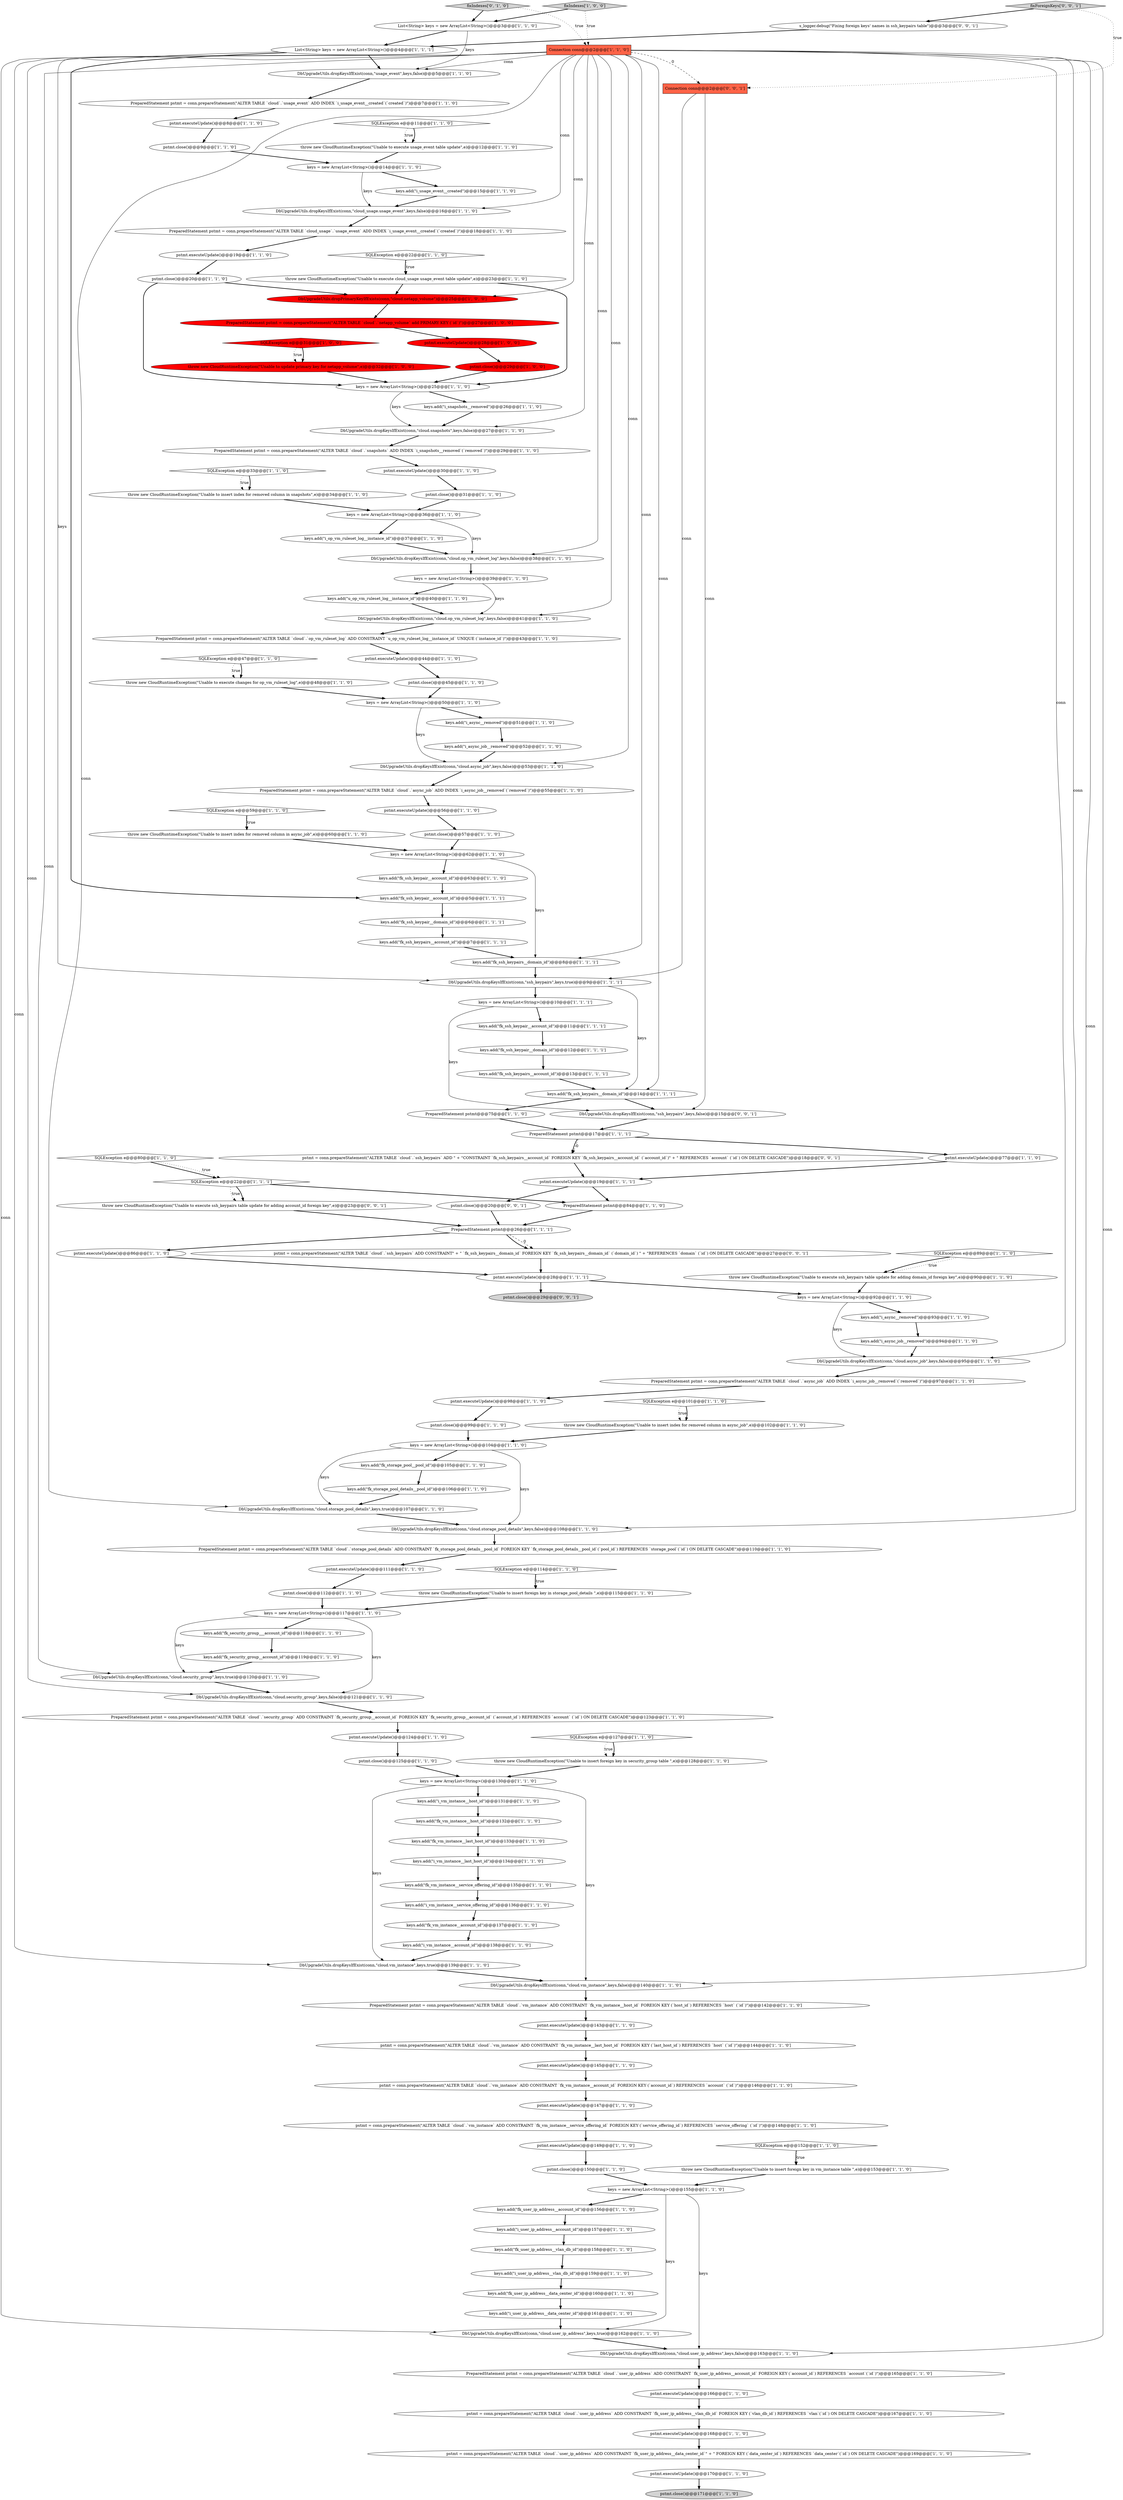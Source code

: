 digraph {
85 [style = filled, label = "pstmt.executeUpdate()@@@56@@@['1', '1', '0']", fillcolor = white, shape = ellipse image = "AAA0AAABBB1BBB"];
4 [style = filled, label = "pstmt.executeUpdate()@@@143@@@['1', '1', '0']", fillcolor = white, shape = ellipse image = "AAA0AAABBB1BBB"];
100 [style = filled, label = "DbUpgradeUtils.dropKeysIfExist(conn,\"cloud.async_job\",keys,false)@@@95@@@['1', '1', '0']", fillcolor = white, shape = ellipse image = "AAA0AAABBB1BBB"];
87 [style = filled, label = "keys.add(\"fk_ssh_keypair__account_id\")@@@5@@@['1', '1', '1']", fillcolor = white, shape = ellipse image = "AAA0AAABBB1BBB"];
113 [style = filled, label = "pstmt = conn.prepareStatement(\"ALTER TABLE `cloud`.`vm_instance` ADD CONSTRAINT `fk_vm_instance__account_id` FOREIGN KEY (`account_id`) REFERENCES `account` (`id`)\")@@@146@@@['1', '1', '0']", fillcolor = white, shape = ellipse image = "AAA0AAABBB1BBB"];
5 [style = filled, label = "pstmt.executeUpdate()@@@149@@@['1', '1', '0']", fillcolor = white, shape = ellipse image = "AAA0AAABBB1BBB"];
18 [style = filled, label = "keys = new ArrayList<String>()@@@14@@@['1', '1', '0']", fillcolor = white, shape = ellipse image = "AAA0AAABBB1BBB"];
34 [style = filled, label = "keys.add(\"fk_vm_instance__last_host_id\")@@@133@@@['1', '1', '0']", fillcolor = white, shape = ellipse image = "AAA0AAABBB1BBB"];
84 [style = filled, label = "keys.add(\"fk_ssh_keypairs__domain_id\")@@@8@@@['1', '1', '1']", fillcolor = white, shape = ellipse image = "AAA0AAABBB1BBB"];
70 [style = filled, label = "pstmt.executeUpdate()@@@19@@@['1', '1', '1']", fillcolor = white, shape = ellipse image = "AAA0AAABBB1BBB"];
132 [style = filled, label = "pstmt = conn.prepareStatement(\"ALTER TABLE `cloud`.`vm_instance` ADD CONSTRAINT `fk_vm_instance__last_host_id` FOREIGN KEY (`last_host_id`) REFERENCES `host` (`id`)\")@@@144@@@['1', '1', '0']", fillcolor = white, shape = ellipse image = "AAA0AAABBB1BBB"];
91 [style = filled, label = "pstmt.executeUpdate()@@@124@@@['1', '1', '0']", fillcolor = white, shape = ellipse image = "AAA0AAABBB1BBB"];
3 [style = filled, label = "pstmt.executeUpdate()@@@168@@@['1', '1', '0']", fillcolor = white, shape = ellipse image = "AAA0AAABBB1BBB"];
8 [style = filled, label = "throw new CloudRuntimeException(\"Unable to insert index for removed column in snapshots\",e)@@@34@@@['1', '1', '0']", fillcolor = white, shape = ellipse image = "AAA0AAABBB1BBB"];
75 [style = filled, label = "pstmt.close()@@@99@@@['1', '1', '0']", fillcolor = white, shape = ellipse image = "AAA0AAABBB1BBB"];
38 [style = filled, label = "keys.add(\"fk_ssh_keypairs__domain_id\")@@@14@@@['1', '1', '1']", fillcolor = white, shape = ellipse image = "AAA0AAABBB1BBB"];
53 [style = filled, label = "DbUpgradeUtils.dropKeysIfExist(conn,\"cloud.user_ip_address\",keys,true)@@@162@@@['1', '1', '0']", fillcolor = white, shape = ellipse image = "AAA0AAABBB1BBB"];
0 [style = filled, label = "throw new CloudRuntimeException(\"Unable to insert index for removed column in async_job\",e)@@@102@@@['1', '1', '0']", fillcolor = white, shape = ellipse image = "AAA0AAABBB1BBB"];
143 [style = filled, label = "fixIndexes['0', '1', '0']", fillcolor = lightgray, shape = diamond image = "AAA0AAABBB2BBB"];
35 [style = filled, label = "keys.add(\"i_vm_instance__service_offering_id\")@@@136@@@['1', '1', '0']", fillcolor = white, shape = ellipse image = "AAA0AAABBB1BBB"];
89 [style = filled, label = "Connection conn@@@2@@@['1', '1', '0']", fillcolor = tomato, shape = box image = "AAA0AAABBB1BBB"];
140 [style = filled, label = "pstmt.executeUpdate()@@@30@@@['1', '1', '0']", fillcolor = white, shape = ellipse image = "AAA0AAABBB1BBB"];
1 [style = filled, label = "throw new CloudRuntimeException(\"Unable to execute changes for op_vm_ruleset_log\",e)@@@48@@@['1', '1', '0']", fillcolor = white, shape = ellipse image = "AAA0AAABBB1BBB"];
80 [style = filled, label = "keys.add(\"i_vm_instance__last_host_id\")@@@134@@@['1', '1', '0']", fillcolor = white, shape = ellipse image = "AAA0AAABBB1BBB"];
88 [style = filled, label = "keys.add(\"fk_security_group__account_id\")@@@119@@@['1', '1', '0']", fillcolor = white, shape = ellipse image = "AAA0AAABBB1BBB"];
60 [style = filled, label = "PreparedStatement pstmt@@@75@@@['1', '1', '0']", fillcolor = white, shape = ellipse image = "AAA0AAABBB1BBB"];
66 [style = filled, label = "SQLException e@@@11@@@['1', '1', '0']", fillcolor = white, shape = diamond image = "AAA0AAABBB1BBB"];
68 [style = filled, label = "keys = new ArrayList<String>()@@@155@@@['1', '1', '0']", fillcolor = white, shape = ellipse image = "AAA0AAABBB1BBB"];
10 [style = filled, label = "PreparedStatement pstmt = conn.prepareStatement(\"ALTER TABLE `cloud`.`storage_pool_details` ADD CONSTRAINT `fk_storage_pool_details__pool_id` FOREIGN KEY `fk_storage_pool_details__pool_id`(`pool_id`) REFERENCES `storage_pool`(`id`) ON DELETE CASCADE\")@@@110@@@['1', '1', '0']", fillcolor = white, shape = ellipse image = "AAA0AAABBB1BBB"];
29 [style = filled, label = "DbUpgradeUtils.dropKeysIfExist(conn,\"usage_event\",keys,false)@@@5@@@['1', '1', '0']", fillcolor = white, shape = ellipse image = "AAA0AAABBB1BBB"];
39 [style = filled, label = "keys.add(\"i_user_ip_address__data_center_id\")@@@161@@@['1', '1', '0']", fillcolor = white, shape = ellipse image = "AAA0AAABBB1BBB"];
144 [style = filled, label = "DbUpgradeUtils.dropKeysIfExist(conn,\"ssh_keypairs\",keys,false)@@@15@@@['0', '0', '1']", fillcolor = white, shape = ellipse image = "AAA0AAABBB3BBB"];
61 [style = filled, label = "DbUpgradeUtils.dropKeysIfExist(conn,\"cloud.storage_pool_details\",keys,true)@@@107@@@['1', '1', '0']", fillcolor = white, shape = ellipse image = "AAA0AAABBB1BBB"];
63 [style = filled, label = "keys.add(\"i_usage_event__created\")@@@15@@@['1', '1', '0']", fillcolor = white, shape = ellipse image = "AAA0AAABBB1BBB"];
16 [style = filled, label = "throw new CloudRuntimeException(\"Unable to insert foreign key in storage_pool_details \",e)@@@115@@@['1', '1', '0']", fillcolor = white, shape = ellipse image = "AAA0AAABBB1BBB"];
22 [style = filled, label = "throw new CloudRuntimeException(\"Unable to execute ssh_keypairs table update for adding domain_id foreign key\",e)@@@90@@@['1', '1', '0']", fillcolor = white, shape = ellipse image = "AAA0AAABBB1BBB"];
36 [style = filled, label = "pstmt.close()@@@57@@@['1', '1', '0']", fillcolor = white, shape = ellipse image = "AAA0AAABBB1BBB"];
92 [style = filled, label = "keys = new ArrayList<String>()@@@62@@@['1', '1', '0']", fillcolor = white, shape = ellipse image = "AAA0AAABBB1BBB"];
19 [style = filled, label = "PreparedStatement pstmt = conn.prepareStatement(\"ALTER TABLE `cloud`.`async_job` ADD INDEX `i_async_job__removed`(`removed`)\")@@@97@@@['1', '1', '0']", fillcolor = white, shape = ellipse image = "AAA0AAABBB1BBB"];
79 [style = filled, label = "PreparedStatement pstmt = conn.prepareStatement(\"ALTER TABLE `cloud`.`vm_instance` ADD CONSTRAINT `fk_vm_instance__host_id` FOREIGN KEY (`host_id`) REFERENCES `host` (`id`)\")@@@142@@@['1', '1', '0']", fillcolor = white, shape = ellipse image = "AAA0AAABBB1BBB"];
37 [style = filled, label = "throw new CloudRuntimeException(\"Unable to insert foreign key in security_group table \",e)@@@128@@@['1', '1', '0']", fillcolor = white, shape = ellipse image = "AAA0AAABBB1BBB"];
31 [style = filled, label = "pstmt.close()@@@150@@@['1', '1', '0']", fillcolor = white, shape = ellipse image = "AAA0AAABBB1BBB"];
33 [style = filled, label = "SQLException e@@@114@@@['1', '1', '0']", fillcolor = white, shape = diamond image = "AAA0AAABBB1BBB"];
78 [style = filled, label = "keys = new ArrayList<String>()@@@130@@@['1', '1', '0']", fillcolor = white, shape = ellipse image = "AAA0AAABBB1BBB"];
123 [style = filled, label = "keys = new ArrayList<String>()@@@39@@@['1', '1', '0']", fillcolor = white, shape = ellipse image = "AAA0AAABBB1BBB"];
127 [style = filled, label = "pstmt.executeUpdate()@@@77@@@['1', '1', '0']", fillcolor = white, shape = ellipse image = "AAA0AAABBB1BBB"];
139 [style = filled, label = "keys.add(\"i_op_vm_ruleset_log__instance_id\")@@@37@@@['1', '1', '0']", fillcolor = white, shape = ellipse image = "AAA0AAABBB1BBB"];
142 [style = filled, label = "keys.add(\"fk_security_group___account_id\")@@@118@@@['1', '1', '0']", fillcolor = white, shape = ellipse image = "AAA0AAABBB1BBB"];
146 [style = filled, label = "Connection conn@@@2@@@['0', '0', '1']", fillcolor = tomato, shape = box image = "AAA0AAABBB3BBB"];
90 [style = filled, label = "keys.add(\"fk_storage_pool_details__pool_id\")@@@106@@@['1', '1', '0']", fillcolor = white, shape = ellipse image = "AAA0AAABBB1BBB"];
138 [style = filled, label = "DbUpgradeUtils.dropKeysIfExist(conn,\"cloud.vm_instance\",keys,true)@@@139@@@['1', '1', '0']", fillcolor = white, shape = ellipse image = "AAA0AAABBB1BBB"];
151 [style = filled, label = "pstmt = conn.prepareStatement(\"ALTER TABLE `cloud`.`ssh_keypairs` ADD \" + \"CONSTRAINT `fk_ssh_keypairs__account_id` FOREIGN KEY `fk_ssh_keypairs__account_id` (`account_id`)\" + \" REFERENCES `account` (`id`) ON DELETE CASCADE\")@@@18@@@['0', '0', '1']", fillcolor = white, shape = ellipse image = "AAA0AAABBB3BBB"];
83 [style = filled, label = "pstmt.close()@@@20@@@['1', '1', '0']", fillcolor = white, shape = ellipse image = "AAA0AAABBB1BBB"];
51 [style = filled, label = "SQLException e@@@22@@@['1', '1', '1']", fillcolor = white, shape = diamond image = "AAA0AAABBB1BBB"];
54 [style = filled, label = "keys.add(\"i_vm_instance__host_id\")@@@131@@@['1', '1', '0']", fillcolor = white, shape = ellipse image = "AAA0AAABBB1BBB"];
62 [style = filled, label = "pstmt = conn.prepareStatement(\"ALTER TABLE `cloud`.`vm_instance` ADD CONSTRAINT `fk_vm_instance__service_offering_id` FOREIGN KEY (`service_offering_id`) REFERENCES `service_offering` (`id`)\")@@@148@@@['1', '1', '0']", fillcolor = white, shape = ellipse image = "AAA0AAABBB1BBB"];
15 [style = filled, label = "SQLException e@@@152@@@['1', '1', '0']", fillcolor = white, shape = diamond image = "AAA0AAABBB1BBB"];
147 [style = filled, label = "fixForeignKeys['0', '0', '1']", fillcolor = lightgray, shape = diamond image = "AAA0AAABBB3BBB"];
133 [style = filled, label = "DbUpgradeUtils.dropKeysIfExist(conn,\"cloud.security_group\",keys,true)@@@120@@@['1', '1', '0']", fillcolor = white, shape = ellipse image = "AAA0AAABBB1BBB"];
121 [style = filled, label = "keys.add(\"fk_ssh_keypair__account_id\")@@@11@@@['1', '1', '1']", fillcolor = white, shape = ellipse image = "AAA0AAABBB1BBB"];
45 [style = filled, label = "SQLException e@@@33@@@['1', '1', '0']", fillcolor = white, shape = diamond image = "AAA0AAABBB1BBB"];
122 [style = filled, label = "pstmt.close()@@@9@@@['1', '1', '0']", fillcolor = white, shape = ellipse image = "AAA0AAABBB1BBB"];
141 [style = filled, label = "SQLException e@@@89@@@['1', '1', '0']", fillcolor = white, shape = diamond image = "AAA0AAABBB1BBB"];
111 [style = filled, label = "PreparedStatement pstmt = conn.prepareStatement(\"ALTER TABLE `cloud`.`op_vm_ruleset_log` ADD CONSTRAINT `u_op_vm_ruleset_log__instance_id` UNIQUE (`instance_id`)\")@@@43@@@['1', '1', '0']", fillcolor = white, shape = ellipse image = "AAA0AAABBB1BBB"];
116 [style = filled, label = "DbUpgradeUtils.dropKeysIfExist(conn,\"cloud.async_job\",keys,false)@@@53@@@['1', '1', '0']", fillcolor = white, shape = ellipse image = "AAA0AAABBB1BBB"];
117 [style = filled, label = "PreparedStatement pstmt@@@26@@@['1', '1', '1']", fillcolor = white, shape = ellipse image = "AAA0AAABBB1BBB"];
94 [style = filled, label = "DbUpgradeUtils.dropKeysIfExist(conn,\"cloud.user_ip_address\",keys,false)@@@163@@@['1', '1', '0']", fillcolor = white, shape = ellipse image = "AAA0AAABBB1BBB"];
152 [style = filled, label = "s_logger.debug(\"Fixing foreign keys' names in ssh_keypairs table\")@@@3@@@['0', '0', '1']", fillcolor = white, shape = ellipse image = "AAA0AAABBB3BBB"];
98 [style = filled, label = "SQLException e@@@47@@@['1', '1', '0']", fillcolor = white, shape = diamond image = "AAA0AAABBB1BBB"];
145 [style = filled, label = "pstmt.close()@@@29@@@['0', '0', '1']", fillcolor = lightgray, shape = ellipse image = "AAA0AAABBB3BBB"];
6 [style = filled, label = "keys.add(\"i_async_job__removed\")@@@94@@@['1', '1', '0']", fillcolor = white, shape = ellipse image = "AAA0AAABBB1BBB"];
136 [style = filled, label = "pstmt.executeUpdate()@@@145@@@['1', '1', '0']", fillcolor = white, shape = ellipse image = "AAA0AAABBB1BBB"];
105 [style = filled, label = "pstmt.executeUpdate()@@@170@@@['1', '1', '0']", fillcolor = white, shape = ellipse image = "AAA0AAABBB1BBB"];
74 [style = filled, label = "keys.add(\"fk_ssh_keypair__domain_id\")@@@6@@@['1', '1', '1']", fillcolor = white, shape = ellipse image = "AAA0AAABBB1BBB"];
77 [style = filled, label = "DbUpgradeUtils.dropKeysIfExist(conn,\"cloud.security_group\",keys,false)@@@121@@@['1', '1', '0']", fillcolor = white, shape = ellipse image = "AAA0AAABBB1BBB"];
58 [style = filled, label = "PreparedStatement pstmt = conn.prepareStatement(\"ALTER TABLE `cloud_usage`.`usage_event` ADD INDEX `i_usage_event__created`(`created`)\")@@@18@@@['1', '1', '0']", fillcolor = white, shape = ellipse image = "AAA0AAABBB1BBB"];
95 [style = filled, label = "keys = new ArrayList<String>()@@@92@@@['1', '1', '0']", fillcolor = white, shape = ellipse image = "AAA0AAABBB1BBB"];
93 [style = filled, label = "keys.add(\"i_async__removed\")@@@51@@@['1', '1', '0']", fillcolor = white, shape = ellipse image = "AAA0AAABBB1BBB"];
137 [style = filled, label = "pstmt.executeUpdate()@@@86@@@['1', '1', '0']", fillcolor = white, shape = ellipse image = "AAA0AAABBB1BBB"];
30 [style = filled, label = "keys.add(\"fk_vm_instance__account_id\")@@@137@@@['1', '1', '0']", fillcolor = white, shape = ellipse image = "AAA0AAABBB1BBB"];
131 [style = filled, label = "keys.add(\"fk_user_ip_address__data_center_id\")@@@160@@@['1', '1', '0']", fillcolor = white, shape = ellipse image = "AAA0AAABBB1BBB"];
81 [style = filled, label = "SQLException e@@@127@@@['1', '1', '0']", fillcolor = white, shape = diamond image = "AAA0AAABBB1BBB"];
50 [style = filled, label = "pstmt.close()@@@29@@@['1', '0', '0']", fillcolor = red, shape = ellipse image = "AAA1AAABBB1BBB"];
149 [style = filled, label = "throw new CloudRuntimeException(\"Unable to execute ssh_keypairs table update for adding account_id foreign key\",e)@@@23@@@['0', '0', '1']", fillcolor = white, shape = ellipse image = "AAA0AAABBB3BBB"];
17 [style = filled, label = "List<String> keys = new ArrayList<String>()@@@4@@@['1', '1', '1']", fillcolor = white, shape = ellipse image = "AAA0AAABBB1BBB"];
101 [style = filled, label = "keys.add(\"fk_ssh_keypair__account_id\")@@@63@@@['1', '1', '0']", fillcolor = white, shape = ellipse image = "AAA0AAABBB1BBB"];
134 [style = filled, label = "keys.add(\"fk_vm_instance__host_id\")@@@132@@@['1', '1', '0']", fillcolor = white, shape = ellipse image = "AAA0AAABBB1BBB"];
9 [style = filled, label = "pstmt.executeUpdate()@@@19@@@['1', '1', '0']", fillcolor = white, shape = ellipse image = "AAA0AAABBB1BBB"];
128 [style = filled, label = "pstmt.close()@@@171@@@['1', '1', '0']", fillcolor = lightgray, shape = ellipse image = "AAA0AAABBB1BBB"];
7 [style = filled, label = "keys = new ArrayList<String>()@@@117@@@['1', '1', '0']", fillcolor = white, shape = ellipse image = "AAA0AAABBB1BBB"];
71 [style = filled, label = "throw new CloudRuntimeException(\"Unable to execute usage_event table update\",e)@@@12@@@['1', '1', '0']", fillcolor = white, shape = ellipse image = "AAA0AAABBB1BBB"];
73 [style = filled, label = "SQLException e@@@101@@@['1', '1', '0']", fillcolor = white, shape = diamond image = "AAA0AAABBB1BBB"];
86 [style = filled, label = "keys = new ArrayList<String>()@@@36@@@['1', '1', '0']", fillcolor = white, shape = ellipse image = "AAA0AAABBB1BBB"];
135 [style = filled, label = "pstmt.executeUpdate()@@@147@@@['1', '1', '0']", fillcolor = white, shape = ellipse image = "AAA0AAABBB1BBB"];
21 [style = filled, label = "keys.add(\"fk_vm_instance__service_offering_id\")@@@135@@@['1', '1', '0']", fillcolor = white, shape = ellipse image = "AAA0AAABBB1BBB"];
42 [style = filled, label = "pstmt.close()@@@112@@@['1', '1', '0']", fillcolor = white, shape = ellipse image = "AAA0AAABBB1BBB"];
82 [style = filled, label = "PreparedStatement pstmt = conn.prepareStatement(\"ALTER TABLE `cloud`.`async_job` ADD INDEX `i_async_job__removed`(`removed`)\")@@@55@@@['1', '1', '0']", fillcolor = white, shape = ellipse image = "AAA0AAABBB1BBB"];
76 [style = filled, label = "PreparedStatement pstmt = conn.prepareStatement(\"ALTER TABLE `cloud`.`security_group` ADD CONSTRAINT `fk_security_group__account_id` FOREIGN KEY `fk_security_group__account_id` (`account_id`) REFERENCES `account` (`id`) ON DELETE CASCADE\")@@@123@@@['1', '1', '0']", fillcolor = white, shape = ellipse image = "AAA0AAABBB1BBB"];
104 [style = filled, label = "throw new CloudRuntimeException(\"Unable to insert foreign key in vm_instance table \",e)@@@153@@@['1', '1', '0']", fillcolor = white, shape = ellipse image = "AAA0AAABBB1BBB"];
23 [style = filled, label = "keys.add(\"fk_storage_pool__pool_id\")@@@105@@@['1', '1', '0']", fillcolor = white, shape = ellipse image = "AAA0AAABBB1BBB"];
72 [style = filled, label = "keys.add(\"u_op_vm_ruleset_log__instance_id\")@@@40@@@['1', '1', '0']", fillcolor = white, shape = ellipse image = "AAA0AAABBB1BBB"];
150 [style = filled, label = "pstmt.close()@@@20@@@['0', '0', '1']", fillcolor = white, shape = ellipse image = "AAA0AAABBB3BBB"];
49 [style = filled, label = "PreparedStatement pstmt = conn.prepareStatement(\"ALTER TABLE `cloud`.`user_ip_address` ADD CONSTRAINT `fk_user_ip_address__account_id` FOREIGN KEY (`account_id`) REFERENCES `account`(`id`)\")@@@165@@@['1', '1', '0']", fillcolor = white, shape = ellipse image = "AAA0AAABBB1BBB"];
20 [style = filled, label = "pstmt = conn.prepareStatement(\"ALTER TABLE `cloud`.`user_ip_address` ADD CONSTRAINT `fk_user_ip_address__data_center_id`\" + \" FOREIGN KEY (`data_center_id`) REFERENCES `data_center`(`id`) ON DELETE CASCADE\")@@@169@@@['1', '1', '0']", fillcolor = white, shape = ellipse image = "AAA0AAABBB1BBB"];
13 [style = filled, label = "pstmt.close()@@@31@@@['1', '1', '0']", fillcolor = white, shape = ellipse image = "AAA0AAABBB1BBB"];
69 [style = filled, label = "pstmt = conn.prepareStatement(\"ALTER TABLE `cloud`.`user_ip_address` ADD CONSTRAINT `fk_user_ip_address__vlan_db_id` FOREIGN KEY (`vlan_db_id`) REFERENCES `vlan`(`id`) ON DELETE CASCADE\")@@@167@@@['1', '1', '0']", fillcolor = white, shape = ellipse image = "AAA0AAABBB1BBB"];
40 [style = filled, label = "pstmt.executeUpdate()@@@28@@@['1', '0', '0']", fillcolor = red, shape = ellipse image = "AAA1AAABBB1BBB"];
57 [style = filled, label = "pstmt.close()@@@45@@@['1', '1', '0']", fillcolor = white, shape = ellipse image = "AAA0AAABBB1BBB"];
48 [style = filled, label = "DbUpgradeUtils.dropKeysIfExist(conn,\"cloud.storage_pool_details\",keys,false)@@@108@@@['1', '1', '0']", fillcolor = white, shape = ellipse image = "AAA0AAABBB1BBB"];
108 [style = filled, label = "keys.add(\"fk_ssh_keypair__domain_id\")@@@12@@@['1', '1', '1']", fillcolor = white, shape = ellipse image = "AAA0AAABBB1BBB"];
96 [style = filled, label = "SQLException e@@@80@@@['1', '1', '0']", fillcolor = white, shape = diamond image = "AAA0AAABBB1BBB"];
67 [style = filled, label = "throw new CloudRuntimeException(\"Unable to execute cloud_usage usage_event table update\",e)@@@23@@@['1', '1', '0']", fillcolor = white, shape = ellipse image = "AAA0AAABBB1BBB"];
2 [style = filled, label = "keys.add(\"fk_ssh_keypairs__account_id\")@@@13@@@['1', '1', '1']", fillcolor = white, shape = ellipse image = "AAA0AAABBB1BBB"];
97 [style = filled, label = "keys.add(\"i_vm_instance__account_id\")@@@138@@@['1', '1', '0']", fillcolor = white, shape = ellipse image = "AAA0AAABBB1BBB"];
112 [style = filled, label = "throw new CloudRuntimeException(\"Unable to update primary key for netapp_volume\",e)@@@32@@@['1', '0', '0']", fillcolor = red, shape = ellipse image = "AAA1AAABBB1BBB"];
120 [style = filled, label = "keys = new ArrayList<String>()@@@50@@@['1', '1', '0']", fillcolor = white, shape = ellipse image = "AAA0AAABBB1BBB"];
99 [style = filled, label = "pstmt.executeUpdate()@@@166@@@['1', '1', '0']", fillcolor = white, shape = ellipse image = "AAA0AAABBB1BBB"];
124 [style = filled, label = "PreparedStatement pstmt = conn.prepareStatement(\"ALTER TABLE `cloud`.`usage_event` ADD INDEX `i_usage_event__created`(`created`)\")@@@7@@@['1', '1', '0']", fillcolor = white, shape = ellipse image = "AAA0AAABBB1BBB"];
115 [style = filled, label = "pstmt.executeUpdate()@@@44@@@['1', '1', '0']", fillcolor = white, shape = ellipse image = "AAA0AAABBB1BBB"];
12 [style = filled, label = "keys.add(\"fk_ssh_keypairs__account_id\")@@@7@@@['1', '1', '1']", fillcolor = white, shape = ellipse image = "AAA0AAABBB1BBB"];
24 [style = filled, label = "SQLException e@@@31@@@['1', '0', '0']", fillcolor = red, shape = diamond image = "AAA1AAABBB1BBB"];
125 [style = filled, label = "keys.add(\"i_user_ip_address__vlan_db_id\")@@@159@@@['1', '1', '0']", fillcolor = white, shape = ellipse image = "AAA0AAABBB1BBB"];
43 [style = filled, label = "fixIndexes['1', '0', '0']", fillcolor = lightgray, shape = diamond image = "AAA0AAABBB1BBB"];
64 [style = filled, label = "DbUpgradeUtils.dropKeysIfExist(conn,\"cloud.op_vm_ruleset_log\",keys,false)@@@38@@@['1', '1', '0']", fillcolor = white, shape = ellipse image = "AAA0AAABBB1BBB"];
114 [style = filled, label = "keys.add(\"fk_user_ip_address__vlan_db_id\")@@@158@@@['1', '1', '0']", fillcolor = white, shape = ellipse image = "AAA0AAABBB1BBB"];
107 [style = filled, label = "keys.add(\"fk_user_ip_address__account_id\")@@@156@@@['1', '1', '0']", fillcolor = white, shape = ellipse image = "AAA0AAABBB1BBB"];
11 [style = filled, label = "PreparedStatement pstmt@@@84@@@['1', '1', '0']", fillcolor = white, shape = ellipse image = "AAA0AAABBB1BBB"];
103 [style = filled, label = "pstmt.executeUpdate()@@@98@@@['1', '1', '0']", fillcolor = white, shape = ellipse image = "AAA0AAABBB1BBB"];
148 [style = filled, label = "pstmt = conn.prepareStatement(\"ALTER TABLE `cloud`.`ssh_keypairs` ADD CONSTRAINT\" + \" `fk_ssh_keypairs__domain_id` FOREIGN KEY `fk_ssh_keypairs__domain_id` (`domain_id`) \" + \"REFERENCES `domain` (`id`) ON DELETE CASCADE\")@@@27@@@['0', '0', '1']", fillcolor = white, shape = ellipse image = "AAA0AAABBB3BBB"];
14 [style = filled, label = "List<String> keys = new ArrayList<String>()@@@3@@@['1', '1', '0']", fillcolor = white, shape = ellipse image = "AAA0AAABBB1BBB"];
25 [style = filled, label = "DbUpgradeUtils.dropKeysIfExist(conn,\"ssh_keypairs\",keys,true)@@@9@@@['1', '1', '1']", fillcolor = white, shape = ellipse image = "AAA0AAABBB1BBB"];
32 [style = filled, label = "DbUpgradeUtils.dropKeysIfExist(conn,\"cloud_usage.usage_event\",keys,false)@@@16@@@['1', '1', '0']", fillcolor = white, shape = ellipse image = "AAA0AAABBB1BBB"];
41 [style = filled, label = "PreparedStatement pstmt@@@17@@@['1', '1', '1']", fillcolor = white, shape = ellipse image = "AAA0AAABBB1BBB"];
56 [style = filled, label = "pstmt.executeUpdate()@@@28@@@['1', '1', '1']", fillcolor = white, shape = ellipse image = "AAA0AAABBB1BBB"];
26 [style = filled, label = "DbUpgradeUtils.dropKeysIfExist(conn,\"cloud.vm_instance\",keys,false)@@@140@@@['1', '1', '0']", fillcolor = white, shape = ellipse image = "AAA0AAABBB1BBB"];
118 [style = filled, label = "throw new CloudRuntimeException(\"Unable to insert index for removed column in async_job\",e)@@@60@@@['1', '1', '0']", fillcolor = white, shape = ellipse image = "AAA0AAABBB1BBB"];
119 [style = filled, label = "DbUpgradeUtils.dropKeysIfExist(conn,\"cloud.snapshots\",keys,false)@@@27@@@['1', '1', '0']", fillcolor = white, shape = ellipse image = "AAA0AAABBB1BBB"];
27 [style = filled, label = "SQLException e@@@22@@@['1', '1', '0']", fillcolor = white, shape = diamond image = "AAA0AAABBB1BBB"];
52 [style = filled, label = "keys.add(\"i_snapshots__removed\")@@@26@@@['1', '1', '0']", fillcolor = white, shape = ellipse image = "AAA0AAABBB1BBB"];
106 [style = filled, label = "keys = new ArrayList<String>()@@@10@@@['1', '1', '1']", fillcolor = white, shape = ellipse image = "AAA0AAABBB1BBB"];
109 [style = filled, label = "pstmt.executeUpdate()@@@111@@@['1', '1', '0']", fillcolor = white, shape = ellipse image = "AAA0AAABBB1BBB"];
129 [style = filled, label = "keys.add(\"i_async_job__removed\")@@@52@@@['1', '1', '0']", fillcolor = white, shape = ellipse image = "AAA0AAABBB1BBB"];
130 [style = filled, label = "DbUpgradeUtils.dropPrimaryKeyIfExists(conn,\"cloud.netapp_volume\")@@@25@@@['1', '0', '0']", fillcolor = red, shape = ellipse image = "AAA1AAABBB1BBB"];
55 [style = filled, label = "pstmt.executeUpdate()@@@8@@@['1', '1', '0']", fillcolor = white, shape = ellipse image = "AAA0AAABBB1BBB"];
110 [style = filled, label = "keys.add(\"i_user_ip_address__account_id\")@@@157@@@['1', '1', '0']", fillcolor = white, shape = ellipse image = "AAA0AAABBB1BBB"];
126 [style = filled, label = "keys = new ArrayList<String>()@@@104@@@['1', '1', '0']", fillcolor = white, shape = ellipse image = "AAA0AAABBB1BBB"];
46 [style = filled, label = "PreparedStatement pstmt = conn.prepareStatement(\"ALTER TABLE `cloud`.`snapshots` ADD INDEX `i_snapshots__removed`(`removed`)\")@@@29@@@['1', '1', '0']", fillcolor = white, shape = ellipse image = "AAA0AAABBB1BBB"];
28 [style = filled, label = "pstmt.close()@@@125@@@['1', '1', '0']", fillcolor = white, shape = ellipse image = "AAA0AAABBB1BBB"];
47 [style = filled, label = "keys.add(\"i_async__removed\")@@@93@@@['1', '1', '0']", fillcolor = white, shape = ellipse image = "AAA0AAABBB1BBB"];
102 [style = filled, label = "DbUpgradeUtils.dropKeysIfExist(conn,\"cloud.op_vm_ruleset_log\",keys,false)@@@41@@@['1', '1', '0']", fillcolor = white, shape = ellipse image = "AAA0AAABBB1BBB"];
44 [style = filled, label = "PreparedStatement pstmt = conn.prepareStatement(\"ALTER TABLE `cloud`.`netapp_volume` add PRIMARY KEY (`id`)\")@@@27@@@['1', '0', '0']", fillcolor = red, shape = ellipse image = "AAA1AAABBB1BBB"];
65 [style = filled, label = "SQLException e@@@59@@@['1', '1', '0']", fillcolor = white, shape = diamond image = "AAA0AAABBB1BBB"];
59 [style = filled, label = "keys = new ArrayList<String>()@@@25@@@['1', '1', '0']", fillcolor = white, shape = ellipse image = "AAA0AAABBB1BBB"];
121->108 [style = bold, label=""];
117->137 [style = bold, label=""];
89->32 [style = solid, label="conn"];
89->119 [style = solid, label="conn"];
12->84 [style = bold, label=""];
27->67 [style = dotted, label="true"];
43->89 [style = dotted, label="true"];
41->151 [style = dashed, label="0"];
100->19 [style = bold, label=""];
78->138 [style = solid, label="keys"];
84->25 [style = bold, label=""];
80->21 [style = bold, label=""];
89->29 [style = solid, label="conn"];
71->18 [style = bold, label=""];
16->7 [style = bold, label=""];
92->84 [style = solid, label="keys"];
70->11 [style = bold, label=""];
75->126 [style = bold, label=""];
0->126 [style = bold, label=""];
14->17 [style = bold, label=""];
55->122 [style = bold, label=""];
150->117 [style = bold, label=""];
89->48 [style = solid, label="conn"];
82->85 [style = bold, label=""];
127->70 [style = bold, label=""];
93->129 [style = bold, label=""];
56->95 [style = bold, label=""];
58->9 [style = bold, label=""];
7->142 [style = bold, label=""];
41->151 [style = bold, label=""];
34->80 [style = bold, label=""];
120->116 [style = solid, label="keys"];
122->18 [style = bold, label=""];
87->74 [style = bold, label=""];
97->138 [style = bold, label=""];
98->1 [style = bold, label=""];
73->0 [style = dotted, label="true"];
126->61 [style = solid, label="keys"];
112->59 [style = bold, label=""];
48->10 [style = bold, label=""];
33->16 [style = dotted, label="true"];
89->146 [style = dashed, label="0"];
89->26 [style = solid, label="conn"];
27->67 [style = bold, label=""];
13->86 [style = bold, label=""];
23->90 [style = bold, label=""];
89->102 [style = solid, label="conn"];
151->70 [style = bold, label=""];
21->35 [style = bold, label=""];
72->102 [style = bold, label=""];
17->87 [style = bold, label=""];
24->112 [style = bold, label=""];
101->87 [style = bold, label=""];
51->11 [style = bold, label=""];
144->41 [style = bold, label=""];
106->144 [style = solid, label="keys"];
29->124 [style = bold, label=""];
136->113 [style = bold, label=""];
81->37 [style = bold, label=""];
40->50 [style = bold, label=""];
115->57 [style = bold, label=""];
47->6 [style = bold, label=""];
33->16 [style = bold, label=""];
106->121 [style = bold, label=""];
19->103 [style = bold, label=""];
91->28 [style = bold, label=""];
134->34 [style = bold, label=""];
89->61 [style = solid, label="conn"];
62->5 [style = bold, label=""];
113->135 [style = bold, label=""];
88->133 [style = bold, label=""];
143->89 [style = dotted, label="true"];
81->37 [style = dotted, label="true"];
65->118 [style = dotted, label="true"];
85->36 [style = bold, label=""];
125->131 [style = bold, label=""];
132->136 [style = bold, label=""];
117->148 [style = dashed, label="0"];
102->111 [style = bold, label=""];
60->41 [style = bold, label=""];
31->68 [style = bold, label=""];
95->100 [style = solid, label="keys"];
143->14 [style = bold, label=""];
74->12 [style = bold, label=""];
15->104 [style = bold, label=""];
116->82 [style = bold, label=""];
51->149 [style = dotted, label="true"];
25->106 [style = bold, label=""];
61->48 [style = bold, label=""];
108->2 [style = bold, label=""];
123->102 [style = solid, label="keys"];
59->119 [style = solid, label="keys"];
78->26 [style = solid, label="keys"];
28->78 [style = bold, label=""];
89->64 [style = solid, label="conn"];
53->94 [style = bold, label=""];
52->119 [style = bold, label=""];
51->149 [style = bold, label=""];
32->58 [style = bold, label=""];
66->71 [style = bold, label=""];
138->26 [style = bold, label=""];
68->107 [style = bold, label=""];
146->144 [style = solid, label="conn"];
79->4 [style = bold, label=""];
42->7 [style = bold, label=""];
9->83 [style = bold, label=""];
89->94 [style = solid, label="conn"];
103->75 [style = bold, label=""];
99->69 [style = bold, label=""];
94->49 [style = bold, label=""];
89->38 [style = solid, label="conn"];
1->120 [style = bold, label=""];
96->51 [style = bold, label=""];
20->105 [style = bold, label=""];
89->53 [style = solid, label="conn"];
92->101 [style = bold, label=""];
89->77 [style = solid, label="conn"];
135->62 [style = bold, label=""];
70->150 [style = bold, label=""];
149->117 [style = bold, label=""];
76->91 [style = bold, label=""];
67->130 [style = bold, label=""];
86->64 [style = solid, label="keys"];
64->123 [style = bold, label=""];
39->53 [style = bold, label=""];
18->32 [style = solid, label="keys"];
14->29 [style = solid, label="keys"];
36->92 [style = bold, label=""];
126->23 [style = bold, label=""];
141->22 [style = dotted, label="true"];
83->59 [style = bold, label=""];
148->56 [style = bold, label=""];
73->0 [style = bold, label=""];
130->44 [style = bold, label=""];
43->14 [style = bold, label=""];
63->32 [style = bold, label=""];
137->56 [style = bold, label=""];
96->51 [style = dotted, label="true"];
4->132 [style = bold, label=""];
6->100 [style = bold, label=""];
45->8 [style = bold, label=""];
7->77 [style = solid, label="keys"];
15->104 [style = dotted, label="true"];
69->3 [style = bold, label=""];
129->116 [style = bold, label=""];
49->99 [style = bold, label=""];
118->92 [style = bold, label=""];
146->25 [style = solid, label="conn"];
35->30 [style = bold, label=""];
11->117 [style = bold, label=""];
152->17 [style = bold, label=""];
17->25 [style = solid, label="keys"];
89->84 [style = solid, label="conn"];
141->22 [style = bold, label=""];
38->144 [style = bold, label=""];
7->133 [style = solid, label="keys"];
117->148 [style = bold, label=""];
89->130 [style = solid, label="conn"];
120->93 [style = bold, label=""];
65->118 [style = bold, label=""];
89->133 [style = solid, label="conn"];
133->77 [style = bold, label=""];
119->46 [style = bold, label=""];
22->95 [style = bold, label=""];
8->86 [style = bold, label=""];
59->52 [style = bold, label=""];
44->40 [style = bold, label=""];
24->112 [style = dotted, label="true"];
37->78 [style = bold, label=""];
89->116 [style = solid, label="conn"];
89->100 [style = solid, label="conn"];
57->120 [style = bold, label=""];
104->68 [style = bold, label=""];
45->8 [style = dotted, label="true"];
105->128 [style = bold, label=""];
56->145 [style = bold, label=""];
123->72 [style = bold, label=""];
38->60 [style = bold, label=""];
78->54 [style = bold, label=""];
124->55 [style = bold, label=""];
114->125 [style = bold, label=""];
89->138 [style = solid, label="conn"];
147->146 [style = dotted, label="true"];
147->152 [style = bold, label=""];
18->63 [style = bold, label=""];
68->53 [style = solid, label="keys"];
2->38 [style = bold, label=""];
54->134 [style = bold, label=""];
66->71 [style = dotted, label="true"];
3->20 [style = bold, label=""];
77->76 [style = bold, label=""];
139->64 [style = bold, label=""];
5->31 [style = bold, label=""];
126->48 [style = solid, label="keys"];
98->1 [style = dotted, label="true"];
111->115 [style = bold, label=""];
86->139 [style = bold, label=""];
41->127 [style = bold, label=""];
90->61 [style = bold, label=""];
68->94 [style = solid, label="keys"];
46->140 [style = bold, label=""];
95->47 [style = bold, label=""];
109->42 [style = bold, label=""];
131->39 [style = bold, label=""];
26->79 [style = bold, label=""];
30->97 [style = bold, label=""];
17->29 [style = bold, label=""];
140->13 [style = bold, label=""];
142->88 [style = bold, label=""];
10->109 [style = bold, label=""];
110->114 [style = bold, label=""];
25->38 [style = solid, label="keys"];
83->130 [style = bold, label=""];
107->110 [style = bold, label=""];
67->59 [style = bold, label=""];
50->59 [style = bold, label=""];
}

